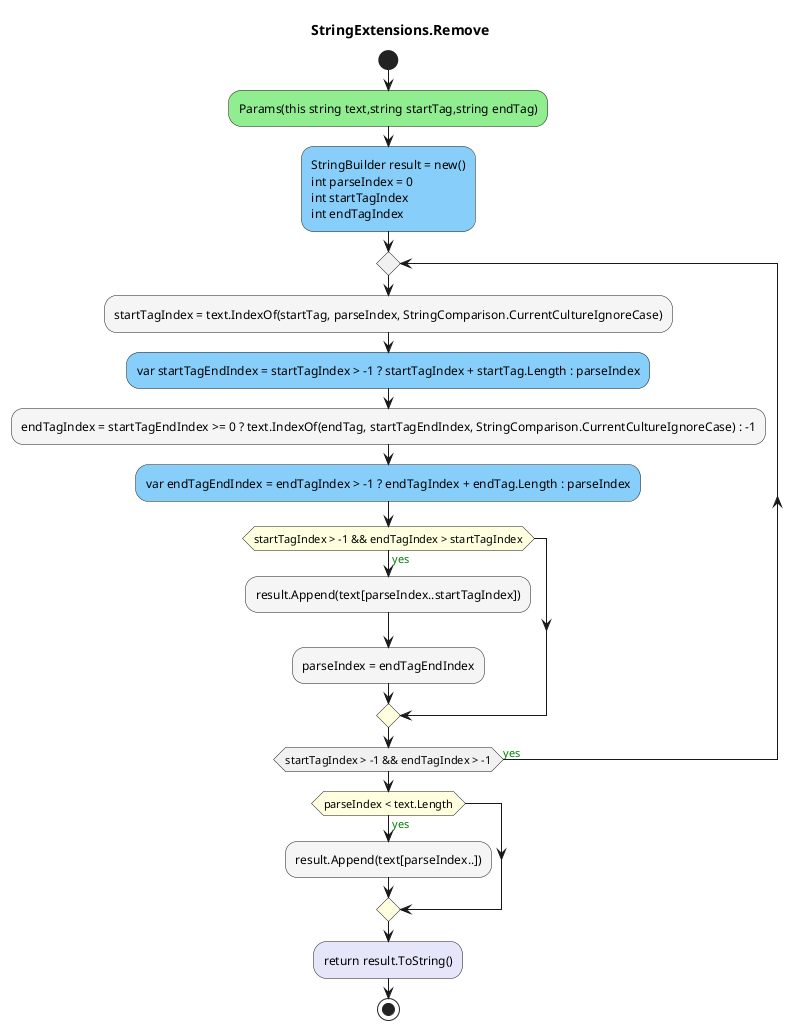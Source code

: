 @startuml StringExtensions.Remove
title StringExtensions.Remove
start
#LightGreen:Params(this string text,string startTag,string endTag);
#LightSkyBlue:StringBuilder result = new()\nint parseIndex = 0\nint startTagIndex\nint endTagIndex;
repeat
        #WhiteSmoke:startTagIndex = text.IndexOf(startTag, parseIndex, StringComparison.CurrentCultureIgnoreCase);
        #LightSkyBlue:var startTagEndIndex = startTagIndex > -1 ? startTagIndex + startTag.Length : parseIndex;
        #WhiteSmoke:endTagIndex = startTagEndIndex >= 0 ? text.IndexOf(endTag, startTagEndIndex, StringComparison.CurrentCultureIgnoreCase) : -1;
        #LightSkyBlue:var endTagEndIndex = endTagIndex > -1 ? endTagIndex + endTag.Length : parseIndex;
        #LightYellow:if (startTagIndex > -1 && endTagIndex > startTagIndex) then (<color:green>yes)
                #WhiteSmoke:result.Append(text[parseIndex..startTagIndex]);
                #WhiteSmoke:parseIndex = endTagEndIndex;
        endif
repeat while (startTagIndex > -1 && endTagIndex > -1) is (<color:green>yes)
#LightYellow:if (parseIndex < text.Length) then (<color:green>yes)
        #WhiteSmoke:result.Append(text[parseIndex..]);
endif
#Lavender:return result.ToString();
stop
@enduml
